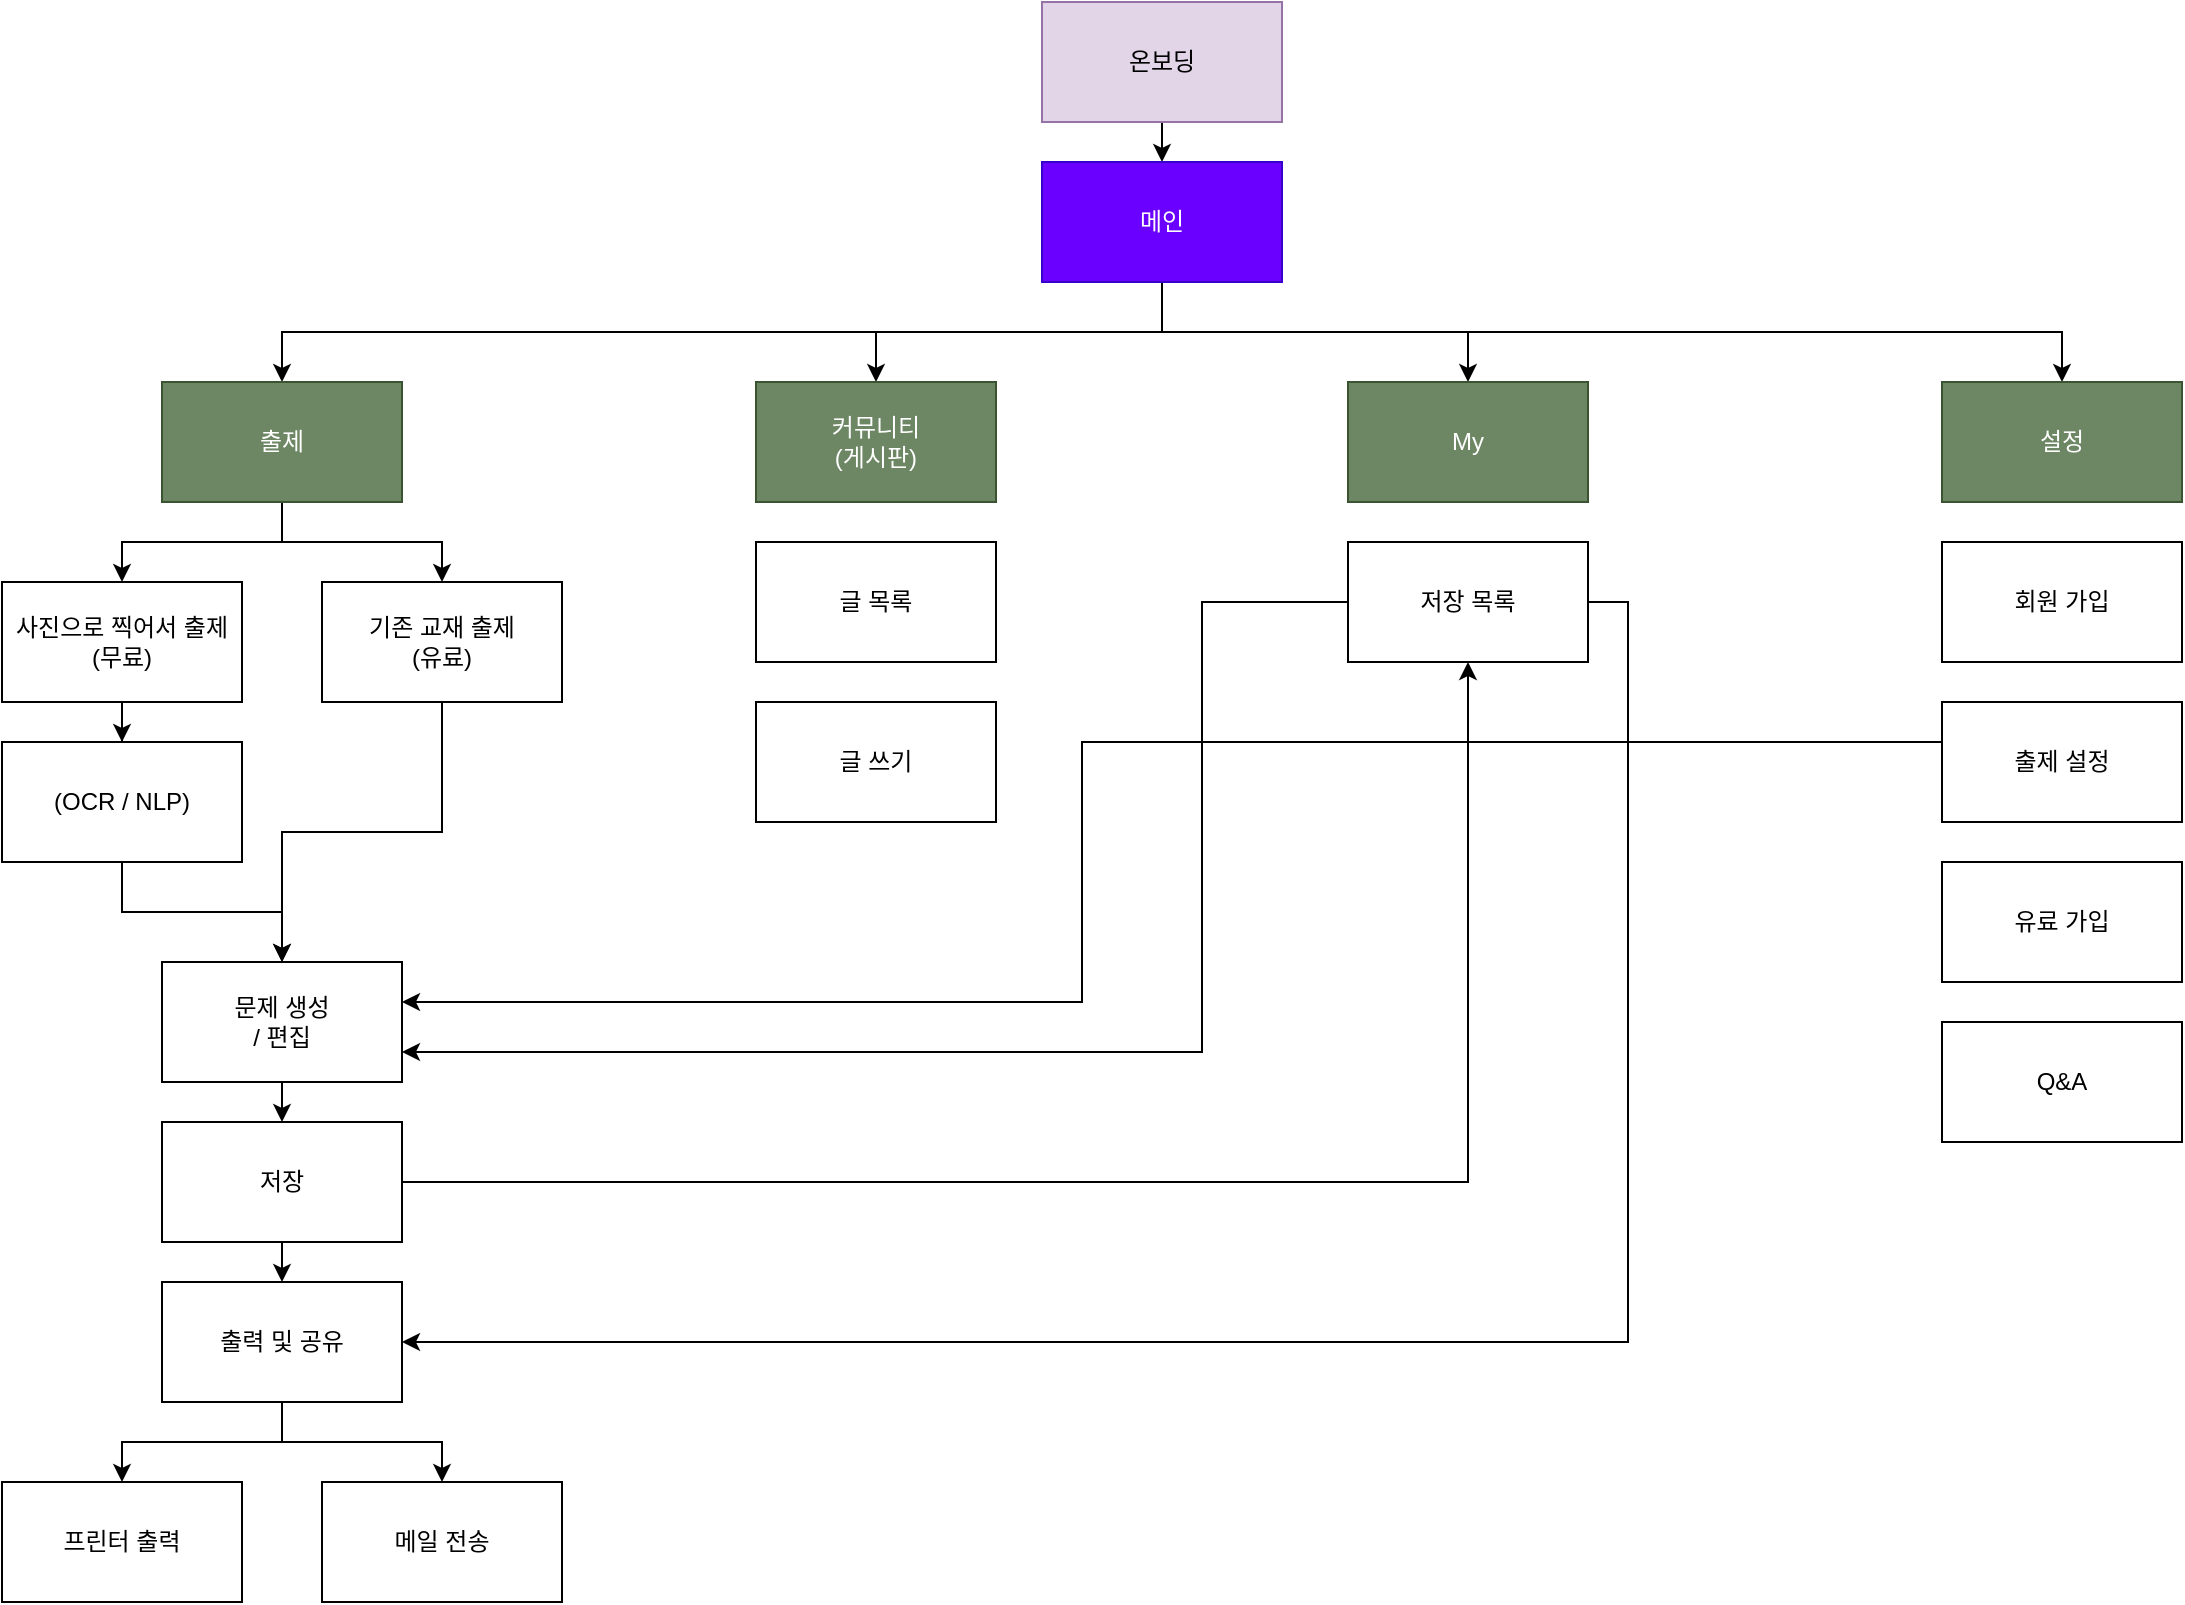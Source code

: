 <mxfile version="24.6.4" type="github">
  <diagram name="페이지-1" id="yDAxJpmbRaVGaZxhkwpT">
    <mxGraphModel dx="2261" dy="784" grid="1" gridSize="10" guides="1" tooltips="1" connect="1" arrows="1" fold="1" page="1" pageScale="1" pageWidth="827" pageHeight="1169" math="0" shadow="0">
      <root>
        <mxCell id="0" />
        <mxCell id="1" parent="0" />
        <mxCell id="mdti3VqdzJdu1MBtSENM-7" style="edgeStyle=none;rounded=0;orthogonalLoop=1;jettySize=auto;html=1;exitX=0.5;exitY=1;exitDx=0;exitDy=0;entryX=0.5;entryY=0;entryDx=0;entryDy=0;" edge="1" parent="1" source="mdti3VqdzJdu1MBtSENM-1" target="mdti3VqdzJdu1MBtSENM-2">
          <mxGeometry relative="1" as="geometry" />
        </mxCell>
        <mxCell id="mdti3VqdzJdu1MBtSENM-1" value="온보딩" style="rounded=0;whiteSpace=wrap;html=1;fillColor=#e1d5e7;strokeColor=#9673a6;" vertex="1" parent="1">
          <mxGeometry x="400" y="50" width="120" height="60" as="geometry" />
        </mxCell>
        <mxCell id="mdti3VqdzJdu1MBtSENM-9" style="edgeStyle=orthogonalEdgeStyle;rounded=0;orthogonalLoop=1;jettySize=auto;html=1;exitX=0.5;exitY=1;exitDx=0;exitDy=0;entryX=0.5;entryY=0;entryDx=0;entryDy=0;" edge="1" parent="1" source="mdti3VqdzJdu1MBtSENM-2" target="mdti3VqdzJdu1MBtSENM-3">
          <mxGeometry relative="1" as="geometry" />
        </mxCell>
        <mxCell id="mdti3VqdzJdu1MBtSENM-10" style="edgeStyle=orthogonalEdgeStyle;rounded=0;orthogonalLoop=1;jettySize=auto;html=1;exitX=0.5;exitY=1;exitDx=0;exitDy=0;entryX=0.5;entryY=0;entryDx=0;entryDy=0;" edge="1" parent="1" source="mdti3VqdzJdu1MBtSENM-2" target="mdti3VqdzJdu1MBtSENM-4">
          <mxGeometry relative="1" as="geometry" />
        </mxCell>
        <mxCell id="mdti3VqdzJdu1MBtSENM-11" style="edgeStyle=orthogonalEdgeStyle;rounded=0;orthogonalLoop=1;jettySize=auto;html=1;exitX=0.5;exitY=1;exitDx=0;exitDy=0;" edge="1" parent="1" source="mdti3VqdzJdu1MBtSENM-2" target="mdti3VqdzJdu1MBtSENM-5">
          <mxGeometry relative="1" as="geometry" />
        </mxCell>
        <mxCell id="mdti3VqdzJdu1MBtSENM-12" style="edgeStyle=elbowEdgeStyle;rounded=0;orthogonalLoop=1;jettySize=auto;html=1;exitX=0.5;exitY=1;exitDx=0;exitDy=0;elbow=vertical;" edge="1" parent="1" source="mdti3VqdzJdu1MBtSENM-2" target="mdti3VqdzJdu1MBtSENM-6">
          <mxGeometry relative="1" as="geometry" />
        </mxCell>
        <mxCell id="mdti3VqdzJdu1MBtSENM-2" value="메인" style="rounded=0;whiteSpace=wrap;html=1;fillColor=#6a00ff;fontColor=#ffffff;strokeColor=#3700CC;" vertex="1" parent="1">
          <mxGeometry x="400" y="130" width="120" height="60" as="geometry" />
        </mxCell>
        <mxCell id="mdti3VqdzJdu1MBtSENM-18" style="edgeStyle=orthogonalEdgeStyle;rounded=0;orthogonalLoop=1;jettySize=auto;html=1;exitX=0.5;exitY=1;exitDx=0;exitDy=0;" edge="1" parent="1" source="mdti3VqdzJdu1MBtSENM-3" target="mdti3VqdzJdu1MBtSENM-14">
          <mxGeometry relative="1" as="geometry" />
        </mxCell>
        <mxCell id="mdti3VqdzJdu1MBtSENM-19" style="edgeStyle=orthogonalEdgeStyle;rounded=0;orthogonalLoop=1;jettySize=auto;html=1;exitX=0.5;exitY=1;exitDx=0;exitDy=0;entryX=0.5;entryY=0;entryDx=0;entryDy=0;" edge="1" parent="1" source="mdti3VqdzJdu1MBtSENM-3" target="mdti3VqdzJdu1MBtSENM-15">
          <mxGeometry relative="1" as="geometry" />
        </mxCell>
        <mxCell id="mdti3VqdzJdu1MBtSENM-3" value="출제" style="rounded=0;whiteSpace=wrap;html=1;fillColor=#6d8764;fontColor=#ffffff;strokeColor=#3A5431;flipH=0;" vertex="1" parent="1">
          <mxGeometry x="-40" y="240" width="120" height="60" as="geometry" />
        </mxCell>
        <mxCell id="mdti3VqdzJdu1MBtSENM-4" value="커뮤니티&lt;br&gt;(게시판)" style="rounded=0;whiteSpace=wrap;html=1;fillColor=#6d8764;fontColor=#ffffff;strokeColor=#3A5431;flipH=0;" vertex="1" parent="1">
          <mxGeometry x="257" y="240" width="120" height="60" as="geometry" />
        </mxCell>
        <mxCell id="mdti3VqdzJdu1MBtSENM-5" value="My" style="rounded=0;whiteSpace=wrap;html=1;fillColor=#6d8764;fontColor=#ffffff;strokeColor=#3A5431;flipH=0;" vertex="1" parent="1">
          <mxGeometry x="553" y="240" width="120" height="60" as="geometry" />
        </mxCell>
        <mxCell id="mdti3VqdzJdu1MBtSENM-6" value="설정" style="rounded=0;whiteSpace=wrap;html=1;fillColor=#6d8764;fontColor=#ffffff;strokeColor=#3A5431;flipH=0;" vertex="1" parent="1">
          <mxGeometry x="850" y="240" width="120" height="60" as="geometry" />
        </mxCell>
        <mxCell id="mdti3VqdzJdu1MBtSENM-20" style="edgeStyle=orthogonalEdgeStyle;rounded=0;orthogonalLoop=1;jettySize=auto;html=1;exitX=0.5;exitY=1;exitDx=0;exitDy=0;" edge="1" parent="1" source="mdti3VqdzJdu1MBtSENM-49" target="mdti3VqdzJdu1MBtSENM-17">
          <mxGeometry relative="1" as="geometry">
            <mxPoint x="-60" y="450" as="sourcePoint" />
          </mxGeometry>
        </mxCell>
        <mxCell id="mdti3VqdzJdu1MBtSENM-51" style="edgeStyle=orthogonalEdgeStyle;rounded=0;orthogonalLoop=1;jettySize=auto;html=1;entryX=0.5;entryY=0;entryDx=0;entryDy=0;" edge="1" parent="1" source="mdti3VqdzJdu1MBtSENM-14" target="mdti3VqdzJdu1MBtSENM-49">
          <mxGeometry relative="1" as="geometry" />
        </mxCell>
        <mxCell id="mdti3VqdzJdu1MBtSENM-14" value="사진으로 찍어서 출제&lt;br&gt;(무료)" style="rounded=0;whiteSpace=wrap;html=1;" vertex="1" parent="1">
          <mxGeometry x="-120" y="340" width="120" height="60" as="geometry" />
        </mxCell>
        <mxCell id="mdti3VqdzJdu1MBtSENM-52" style="edgeStyle=orthogonalEdgeStyle;rounded=0;orthogonalLoop=1;jettySize=auto;html=1;entryX=0.5;entryY=0;entryDx=0;entryDy=0;" edge="1" parent="1" source="mdti3VqdzJdu1MBtSENM-15" target="mdti3VqdzJdu1MBtSENM-17">
          <mxGeometry relative="1" as="geometry" />
        </mxCell>
        <mxCell id="mdti3VqdzJdu1MBtSENM-15" value="기존 교재 출제&lt;br&gt;(유료)" style="rounded=0;whiteSpace=wrap;html=1;" vertex="1" parent="1">
          <mxGeometry x="40" y="340" width="120" height="60" as="geometry" />
        </mxCell>
        <mxCell id="mdti3VqdzJdu1MBtSENM-25" style="edgeStyle=orthogonalEdgeStyle;rounded=0;orthogonalLoop=1;jettySize=auto;html=1;exitX=0.5;exitY=1;exitDx=0;exitDy=0;entryX=0.5;entryY=0;entryDx=0;entryDy=0;" edge="1" parent="1" source="mdti3VqdzJdu1MBtSENM-17" target="mdti3VqdzJdu1MBtSENM-33">
          <mxGeometry relative="1" as="geometry">
            <mxPoint x="30" y="630" as="targetPoint" />
          </mxGeometry>
        </mxCell>
        <mxCell id="mdti3VqdzJdu1MBtSENM-17" value="&lt;div&gt;문제 생성&lt;br&gt;/ 편집&lt;/div&gt;" style="rounded=0;whiteSpace=wrap;html=1;" vertex="1" parent="1">
          <mxGeometry x="-40" y="530" width="120" height="60" as="geometry" />
        </mxCell>
        <mxCell id="mdti3VqdzJdu1MBtSENM-22" value="프린터 출력" style="rounded=0;whiteSpace=wrap;html=1;" vertex="1" parent="1">
          <mxGeometry x="-120" y="790" width="120" height="60" as="geometry" />
        </mxCell>
        <mxCell id="mdti3VqdzJdu1MBtSENM-23" value="메일 전송" style="rounded=0;whiteSpace=wrap;html=1;" vertex="1" parent="1">
          <mxGeometry x="40" y="790" width="120" height="60" as="geometry" />
        </mxCell>
        <mxCell id="mdti3VqdzJdu1MBtSENM-26" style="edgeStyle=orthogonalEdgeStyle;rounded=0;orthogonalLoop=1;jettySize=auto;html=1;exitX=0.5;exitY=1;exitDx=0;exitDy=0;" edge="1" parent="1" source="mdti3VqdzJdu1MBtSENM-24" target="mdti3VqdzJdu1MBtSENM-22">
          <mxGeometry relative="1" as="geometry" />
        </mxCell>
        <mxCell id="mdti3VqdzJdu1MBtSENM-27" style="edgeStyle=orthogonalEdgeStyle;rounded=0;orthogonalLoop=1;jettySize=auto;html=1;exitX=0.5;exitY=1;exitDx=0;exitDy=0;" edge="1" parent="1" source="mdti3VqdzJdu1MBtSENM-24" target="mdti3VqdzJdu1MBtSENM-23">
          <mxGeometry relative="1" as="geometry" />
        </mxCell>
        <mxCell id="mdti3VqdzJdu1MBtSENM-24" value="출력 및 공유" style="rounded=0;whiteSpace=wrap;html=1;" vertex="1" parent="1">
          <mxGeometry x="-40" y="690" width="120" height="60" as="geometry" />
        </mxCell>
        <mxCell id="mdti3VqdzJdu1MBtSENM-35" style="edgeStyle=orthogonalEdgeStyle;rounded=0;orthogonalLoop=1;jettySize=auto;html=1;exitX=0.5;exitY=1;exitDx=0;exitDy=0;entryX=0.5;entryY=0;entryDx=0;entryDy=0;" edge="1" parent="1" source="mdti3VqdzJdu1MBtSENM-33" target="mdti3VqdzJdu1MBtSENM-24">
          <mxGeometry relative="1" as="geometry" />
        </mxCell>
        <mxCell id="mdti3VqdzJdu1MBtSENM-59" style="edgeStyle=orthogonalEdgeStyle;rounded=0;orthogonalLoop=1;jettySize=auto;html=1;entryX=0.5;entryY=1;entryDx=0;entryDy=0;" edge="1" parent="1" source="mdti3VqdzJdu1MBtSENM-33" target="mdti3VqdzJdu1MBtSENM-42">
          <mxGeometry relative="1" as="geometry" />
        </mxCell>
        <mxCell id="mdti3VqdzJdu1MBtSENM-33" value="&lt;div&gt;저장&lt;/div&gt;" style="rounded=0;whiteSpace=wrap;html=1;" vertex="1" parent="1">
          <mxGeometry x="-40" y="610" width="120" height="60" as="geometry" />
        </mxCell>
        <mxCell id="mdti3VqdzJdu1MBtSENM-39" value="글 목록" style="rounded=0;whiteSpace=wrap;html=1;" vertex="1" parent="1">
          <mxGeometry x="257" y="320" width="120" height="60" as="geometry" />
        </mxCell>
        <mxCell id="mdti3VqdzJdu1MBtSENM-41" value="글 쓰기" style="rounded=0;whiteSpace=wrap;html=1;" vertex="1" parent="1">
          <mxGeometry x="257" y="400" width="120" height="60" as="geometry" />
        </mxCell>
        <mxCell id="mdti3VqdzJdu1MBtSENM-56" style="edgeStyle=orthogonalEdgeStyle;rounded=0;orthogonalLoop=1;jettySize=auto;html=1;exitX=1;exitY=0.5;exitDx=0;exitDy=0;entryX=1;entryY=0.5;entryDx=0;entryDy=0;" edge="1" parent="1" source="mdti3VqdzJdu1MBtSENM-42" target="mdti3VqdzJdu1MBtSENM-24">
          <mxGeometry relative="1" as="geometry" />
        </mxCell>
        <mxCell id="mdti3VqdzJdu1MBtSENM-60" style="edgeStyle=orthogonalEdgeStyle;rounded=0;orthogonalLoop=1;jettySize=auto;html=1;entryX=1;entryY=0.75;entryDx=0;entryDy=0;" edge="1" parent="1" source="mdti3VqdzJdu1MBtSENM-42" target="mdti3VqdzJdu1MBtSENM-17">
          <mxGeometry relative="1" as="geometry">
            <Array as="points">
              <mxPoint x="480" y="350" />
              <mxPoint x="480" y="575" />
            </Array>
          </mxGeometry>
        </mxCell>
        <mxCell id="mdti3VqdzJdu1MBtSENM-42" value="저장 목록" style="rounded=0;whiteSpace=wrap;html=1;" vertex="1" parent="1">
          <mxGeometry x="553" y="320" width="120" height="60" as="geometry" />
        </mxCell>
        <mxCell id="mdti3VqdzJdu1MBtSENM-46" value="회원 가입" style="rounded=0;whiteSpace=wrap;html=1;" vertex="1" parent="1">
          <mxGeometry x="850" y="320" width="120" height="60" as="geometry" />
        </mxCell>
        <mxCell id="mdti3VqdzJdu1MBtSENM-57" style="edgeStyle=orthogonalEdgeStyle;rounded=0;orthogonalLoop=1;jettySize=auto;html=1;exitX=0;exitY=0.5;exitDx=0;exitDy=0;entryX=1;entryY=0.5;entryDx=0;entryDy=0;" edge="1" parent="1">
          <mxGeometry relative="1" as="geometry">
            <mxPoint x="850" y="420" as="sourcePoint" />
            <mxPoint x="80" y="550" as="targetPoint" />
            <Array as="points">
              <mxPoint x="420" y="420" />
              <mxPoint x="420" y="550" />
            </Array>
          </mxGeometry>
        </mxCell>
        <mxCell id="mdti3VqdzJdu1MBtSENM-47" value="출제 설정" style="rounded=0;whiteSpace=wrap;html=1;" vertex="1" parent="1">
          <mxGeometry x="850" y="400" width="120" height="60" as="geometry" />
        </mxCell>
        <mxCell id="mdti3VqdzJdu1MBtSENM-49" value="(OCR / NLP)" style="rounded=0;whiteSpace=wrap;html=1;" vertex="1" parent="1">
          <mxGeometry x="-120" y="420" width="120" height="60" as="geometry" />
        </mxCell>
        <mxCell id="mdti3VqdzJdu1MBtSENM-55" value="유료 가입" style="rounded=0;whiteSpace=wrap;html=1;" vertex="1" parent="1">
          <mxGeometry x="850" y="480" width="120" height="60" as="geometry" />
        </mxCell>
        <mxCell id="mdti3VqdzJdu1MBtSENM-61" value="Q&amp;amp;A" style="rounded=0;whiteSpace=wrap;html=1;" vertex="1" parent="1">
          <mxGeometry x="850" y="560" width="120" height="60" as="geometry" />
        </mxCell>
      </root>
    </mxGraphModel>
  </diagram>
</mxfile>
